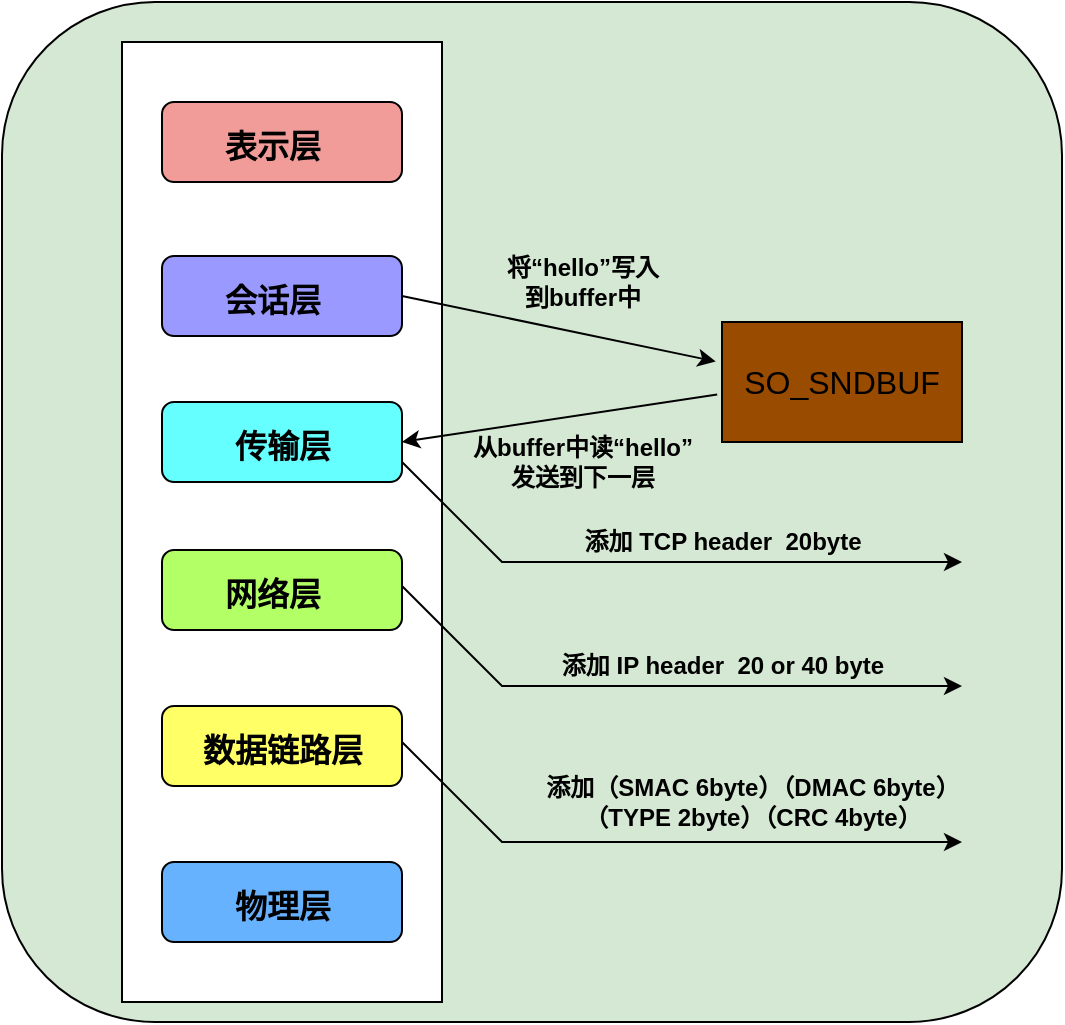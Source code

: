 <mxfile version="16.5.6" type="github"><diagram id="X8RutAzJMEM9qgcxgFWI" name="Page-1"><mxGraphModel dx="981" dy="532" grid="1" gridSize="10" guides="1" tooltips="1" connect="1" arrows="1" fold="1" page="1" pageScale="1" pageWidth="827" pageHeight="1169" math="0" shadow="0"><root><mxCell id="0"/><mxCell id="1" parent="0"/><mxCell id="tSKQ39q30pZoZAPgQEaO-39" value="" style="rounded=1;whiteSpace=wrap;html=1;labelBackgroundColor=none;fontSize=12;fontColor=#000000;fillColor=#D5E8D4;" vertex="1" parent="1"><mxGeometry x="80" y="160" width="530" height="510" as="geometry"/></mxCell><mxCell id="tSKQ39q30pZoZAPgQEaO-3" value="" style="rounded=0;whiteSpace=wrap;html=1;labelBackgroundColor=#D5E8D4;fillColor=#FFFFFF;" vertex="1" parent="1"><mxGeometry x="140" y="180" width="160" height="480" as="geometry"/></mxCell><mxCell id="tSKQ39q30pZoZAPgQEaO-4" value="" style="rounded=1;whiteSpace=wrap;html=1;labelBackgroundColor=#D5E8D4;fillColor=#F19C99;" vertex="1" parent="1"><mxGeometry x="160" y="210" width="120" height="40" as="geometry"/></mxCell><mxCell id="tSKQ39q30pZoZAPgQEaO-5" value="&lt;font style=&quot;font-size: 16px&quot;&gt;表示层&lt;/font&gt;" style="text;strokeColor=none;fillColor=none;html=1;fontSize=24;fontStyle=1;verticalAlign=middle;align=center;labelBackgroundColor=#F19C99;fontColor=#000000;" vertex="1" parent="1"><mxGeometry x="180" y="220" width="70" height="20" as="geometry"/></mxCell><mxCell id="tSKQ39q30pZoZAPgQEaO-6" value="" style="rounded=1;whiteSpace=wrap;html=1;labelBackgroundColor=#D5E8D4;fillColor=#9999FF;" vertex="1" parent="1"><mxGeometry x="160" y="287" width="120" height="40" as="geometry"/></mxCell><mxCell id="tSKQ39q30pZoZAPgQEaO-8" value="" style="rounded=1;whiteSpace=wrap;html=1;labelBackgroundColor=#D5E8D4;fillColor=#66FFFF;" vertex="1" parent="1"><mxGeometry x="160" y="360" width="120" height="40" as="geometry"/></mxCell><mxCell id="tSKQ39q30pZoZAPgQEaO-10" value="" style="rounded=1;whiteSpace=wrap;html=1;labelBackgroundColor=#D5E8D4;fillColor=#B3FF66;" vertex="1" parent="1"><mxGeometry x="160" y="434" width="120" height="40" as="geometry"/></mxCell><mxCell id="tSKQ39q30pZoZAPgQEaO-12" value="" style="rounded=1;whiteSpace=wrap;html=1;labelBackgroundColor=#D5E8D4;fillColor=#FFFF66;" vertex="1" parent="1"><mxGeometry x="160" y="512" width="120" height="40" as="geometry"/></mxCell><mxCell id="tSKQ39q30pZoZAPgQEaO-14" value="" style="rounded=1;whiteSpace=wrap;html=1;labelBackgroundColor=#D5E8D4;fillColor=#66B2FF;" vertex="1" parent="1"><mxGeometry x="160" y="590" width="120" height="40" as="geometry"/></mxCell><mxCell id="tSKQ39q30pZoZAPgQEaO-19" value="&lt;font style=&quot;font-size: 16px&quot;&gt;会话层&lt;/font&gt;" style="text;strokeColor=none;fillColor=none;html=1;fontSize=24;fontStyle=1;verticalAlign=middle;align=center;labelBackgroundColor=none;fontColor=#000000;" vertex="1" parent="1"><mxGeometry x="172.5" y="287" width="85" height="40" as="geometry"/></mxCell><mxCell id="tSKQ39q30pZoZAPgQEaO-21" value="&lt;font style=&quot;font-size: 16px&quot;&gt;传输层&lt;/font&gt;" style="text;strokeColor=none;fillColor=none;html=1;fontSize=24;fontStyle=1;verticalAlign=middle;align=center;labelBackgroundColor=none;fontColor=#000000;" vertex="1" parent="1"><mxGeometry x="170" y="360" width="100" height="40" as="geometry"/></mxCell><mxCell id="tSKQ39q30pZoZAPgQEaO-22" value="&lt;font style=&quot;font-size: 16px&quot;&gt;网络层&lt;/font&gt;" style="text;strokeColor=none;fillColor=none;html=1;fontSize=24;fontStyle=1;verticalAlign=middle;align=center;labelBackgroundColor=none;fontColor=#000000;" vertex="1" parent="1"><mxGeometry x="165" y="434" width="100" height="40" as="geometry"/></mxCell><mxCell id="tSKQ39q30pZoZAPgQEaO-23" value="&lt;font style=&quot;font-size: 16px&quot;&gt;数据链路层&lt;/font&gt;" style="text;strokeColor=none;fillColor=none;html=1;fontSize=24;fontStyle=1;verticalAlign=middle;align=center;labelBackgroundColor=none;fontColor=#000000;" vertex="1" parent="1"><mxGeometry x="170" y="512" width="100" height="40" as="geometry"/></mxCell><mxCell id="tSKQ39q30pZoZAPgQEaO-24" value="&lt;font style=&quot;font-size: 16px&quot;&gt;物理层&lt;/font&gt;" style="text;strokeColor=none;fillColor=none;html=1;fontSize=24;fontStyle=1;verticalAlign=middle;align=center;labelBackgroundColor=none;fontColor=#000000;" vertex="1" parent="1"><mxGeometry x="170" y="590" width="100" height="40" as="geometry"/></mxCell><mxCell id="tSKQ39q30pZoZAPgQEaO-25" value="" style="endArrow=classic;html=1;rounded=0;fontSize=16;fontColor=#000000;exitX=1;exitY=0.5;exitDx=0;exitDy=0;entryX=-0.026;entryY=0.329;entryDx=0;entryDy=0;entryPerimeter=0;" edge="1" parent="1" source="tSKQ39q30pZoZAPgQEaO-6" target="tSKQ39q30pZoZAPgQEaO-29"><mxGeometry width="50" height="50" relative="1" as="geometry"><mxPoint x="340" y="350" as="sourcePoint"/><mxPoint x="390" y="340" as="targetPoint"/><Array as="points"/></mxGeometry></mxCell><mxCell id="tSKQ39q30pZoZAPgQEaO-27" value="&lt;font style=&quot;font-size: 12px;&quot;&gt;将“hello”写入&lt;br style=&quot;font-size: 12px;&quot;&gt;到buffer中&lt;/font&gt;" style="text;strokeColor=none;fillColor=none;html=1;fontSize=12;fontStyle=1;verticalAlign=middle;align=center;labelBackgroundColor=none;fontColor=#000000;" vertex="1" parent="1"><mxGeometry x="320" y="280" width="100" height="40" as="geometry"/></mxCell><mxCell id="tSKQ39q30pZoZAPgQEaO-29" value="&lt;font style=&quot;font-size: 16px&quot;&gt;SO_SNDBUF&lt;/font&gt;" style="rounded=0;whiteSpace=wrap;html=1;labelBackgroundColor=none;fontSize=12;fontColor=#000000;fillColor=#994C00;" vertex="1" parent="1"><mxGeometry x="440" y="320" width="120" height="60" as="geometry"/></mxCell><mxCell id="tSKQ39q30pZoZAPgQEaO-31" value="" style="endArrow=classic;html=1;rounded=0;fontSize=12;fontColor=#000000;entryX=1;entryY=0.5;entryDx=0;entryDy=0;exitX=-0.02;exitY=0.605;exitDx=0;exitDy=0;exitPerimeter=0;" edge="1" parent="1" source="tSKQ39q30pZoZAPgQEaO-29" target="tSKQ39q30pZoZAPgQEaO-8"><mxGeometry width="50" height="50" relative="1" as="geometry"><mxPoint x="390" y="360" as="sourcePoint"/><mxPoint x="380" y="350" as="targetPoint"/></mxGeometry></mxCell><mxCell id="tSKQ39q30pZoZAPgQEaO-32" value="从buffer中读“hello”&lt;br&gt;发送到下一层" style="text;strokeColor=none;fillColor=none;html=1;fontSize=12;fontStyle=1;verticalAlign=middle;align=center;labelBackgroundColor=none;fontColor=#000000;" vertex="1" parent="1"><mxGeometry x="320" y="370" width="100" height="40" as="geometry"/></mxCell><mxCell id="tSKQ39q30pZoZAPgQEaO-33" value="" style="endArrow=classic;html=1;rounded=0;fontSize=12;fontColor=#000000;exitX=1;exitY=0.75;exitDx=0;exitDy=0;" edge="1" parent="1" source="tSKQ39q30pZoZAPgQEaO-8"><mxGeometry width="50" height="50" relative="1" as="geometry"><mxPoint x="400" y="510" as="sourcePoint"/><mxPoint x="560" y="440" as="targetPoint"/><Array as="points"><mxPoint x="330" y="440"/></Array></mxGeometry></mxCell><mxCell id="tSKQ39q30pZoZAPgQEaO-34" value="添加 TCP header&amp;nbsp; 20byte" style="text;strokeColor=none;fillColor=none;html=1;fontSize=12;fontStyle=1;verticalAlign=middle;align=center;labelBackgroundColor=none;fontColor=#000000;" vertex="1" parent="1"><mxGeometry x="390" y="410" width="100" height="40" as="geometry"/></mxCell><mxCell id="tSKQ39q30pZoZAPgQEaO-35" value="" style="endArrow=classic;html=1;rounded=0;fontSize=12;fontColor=#000000;exitX=1;exitY=0.75;exitDx=0;exitDy=0;" edge="1" parent="1"><mxGeometry width="50" height="50" relative="1" as="geometry"><mxPoint x="280" y="452.0" as="sourcePoint"/><mxPoint x="560" y="502.0" as="targetPoint"/><Array as="points"><mxPoint x="330" y="502"/></Array></mxGeometry></mxCell><mxCell id="tSKQ39q30pZoZAPgQEaO-36" value="添加 IP header&amp;nbsp; 20 or 40 byte" style="text;strokeColor=none;fillColor=none;html=1;fontSize=12;fontStyle=1;verticalAlign=middle;align=center;labelBackgroundColor=none;fontColor=#000000;" vertex="1" parent="1"><mxGeometry x="390" y="472" width="100" height="40" as="geometry"/></mxCell><mxCell id="tSKQ39q30pZoZAPgQEaO-37" value="" style="endArrow=classic;html=1;rounded=0;fontSize=12;fontColor=#000000;exitX=1;exitY=0.75;exitDx=0;exitDy=0;" edge="1" parent="1"><mxGeometry width="50" height="50" relative="1" as="geometry"><mxPoint x="280" y="530.0" as="sourcePoint"/><mxPoint x="560" y="580" as="targetPoint"/><Array as="points"><mxPoint x="330" y="580"/></Array></mxGeometry></mxCell><mxCell id="tSKQ39q30pZoZAPgQEaO-38" value="添加（SMAC 6byte）（DMAC 6byte）&lt;br&gt;（TYPE 2byte）（CRC 4byte）" style="text;strokeColor=none;fillColor=none;html=1;fontSize=12;fontStyle=1;verticalAlign=middle;align=center;labelBackgroundColor=none;fontColor=#000000;" vertex="1" parent="1"><mxGeometry x="310" y="540" width="290" height="40" as="geometry"/></mxCell></root></mxGraphModel></diagram></mxfile>